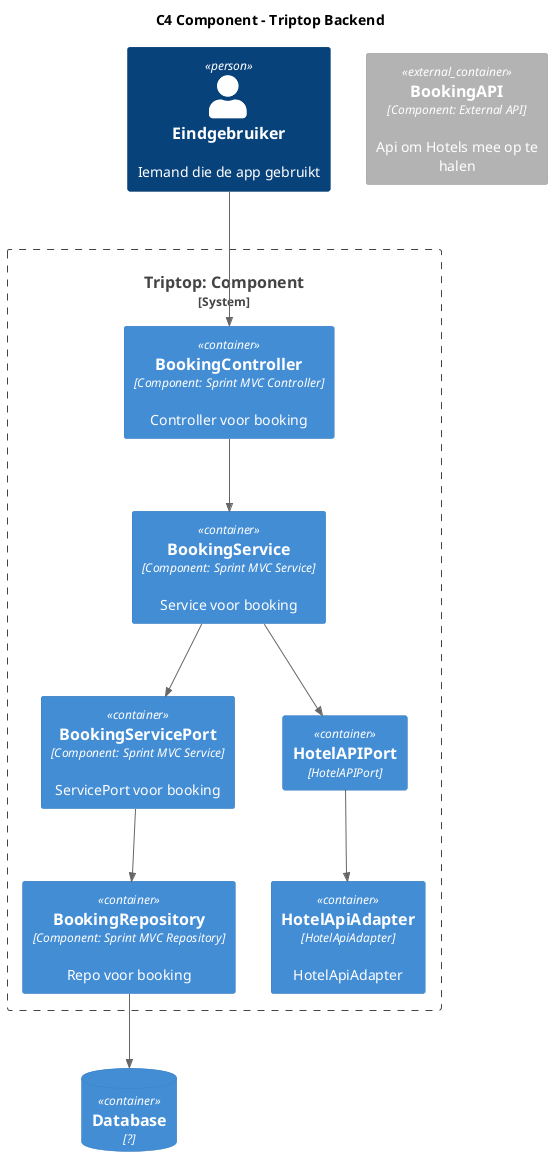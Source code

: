 @startuml
!include <C4/C4_Container>

title C4 Component - Triptop Backend

Person(Eindgebruiker, Eindgebruiker, Iemand die de app gebruikt)

System_Boundary(c3, Triptop: Component) {
'controllers
Container(BookingController, BookingController, Component: Sprint MVC Controller, Controller voor booking)

'services
Container(BookingService,BookingService,Component: Sprint MVC Service,Service voor booking)
Container(BookingServicePort,BookingServicePort,Component: Sprint MVC Service,ServicePort voor booking)

'repositories
Container(BookingRepository,BookingRepository,Component: Sprint MVC Repository,Repo voor booking)

'port
Container(HotelAPIPort,HotelAPIPort,HotelAPIPort,)

'adapter
Container(HotelApiAdapter,HotelApiAdapter,HotelApiAdapter,HotelApiAdapter)

}

'api
Container_Ext(BookingAPI,BookingAPI,Component: External API,Api om Hotels mee op te halen)
'database
ContainerDb(Database, Database,?,)
'rel

Rel(Eindgebruiker,BookingController,)

Rel(BookingController,BookingService,)
Rel(BookingService,BookingServicePort,)
Rel(BookingServicePort,BookingRepository,)
Rel(BookingRepository,Database,)
Rel(BookingService,HotelAPIPort,)
Rel(HotelAPIPort,HotelApiAdapter,)



@enduml
